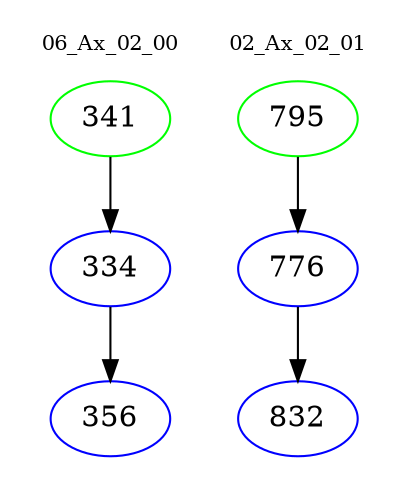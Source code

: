 digraph{
subgraph cluster_0 {
color = white
label = "06_Ax_02_00";
fontsize=10;
T0_341 [label="341", color="green"]
T0_341 -> T0_334 [color="black"]
T0_334 [label="334", color="blue"]
T0_334 -> T0_356 [color="black"]
T0_356 [label="356", color="blue"]
}
subgraph cluster_1 {
color = white
label = "02_Ax_02_01";
fontsize=10;
T1_795 [label="795", color="green"]
T1_795 -> T1_776 [color="black"]
T1_776 [label="776", color="blue"]
T1_776 -> T1_832 [color="black"]
T1_832 [label="832", color="blue"]
}
}
